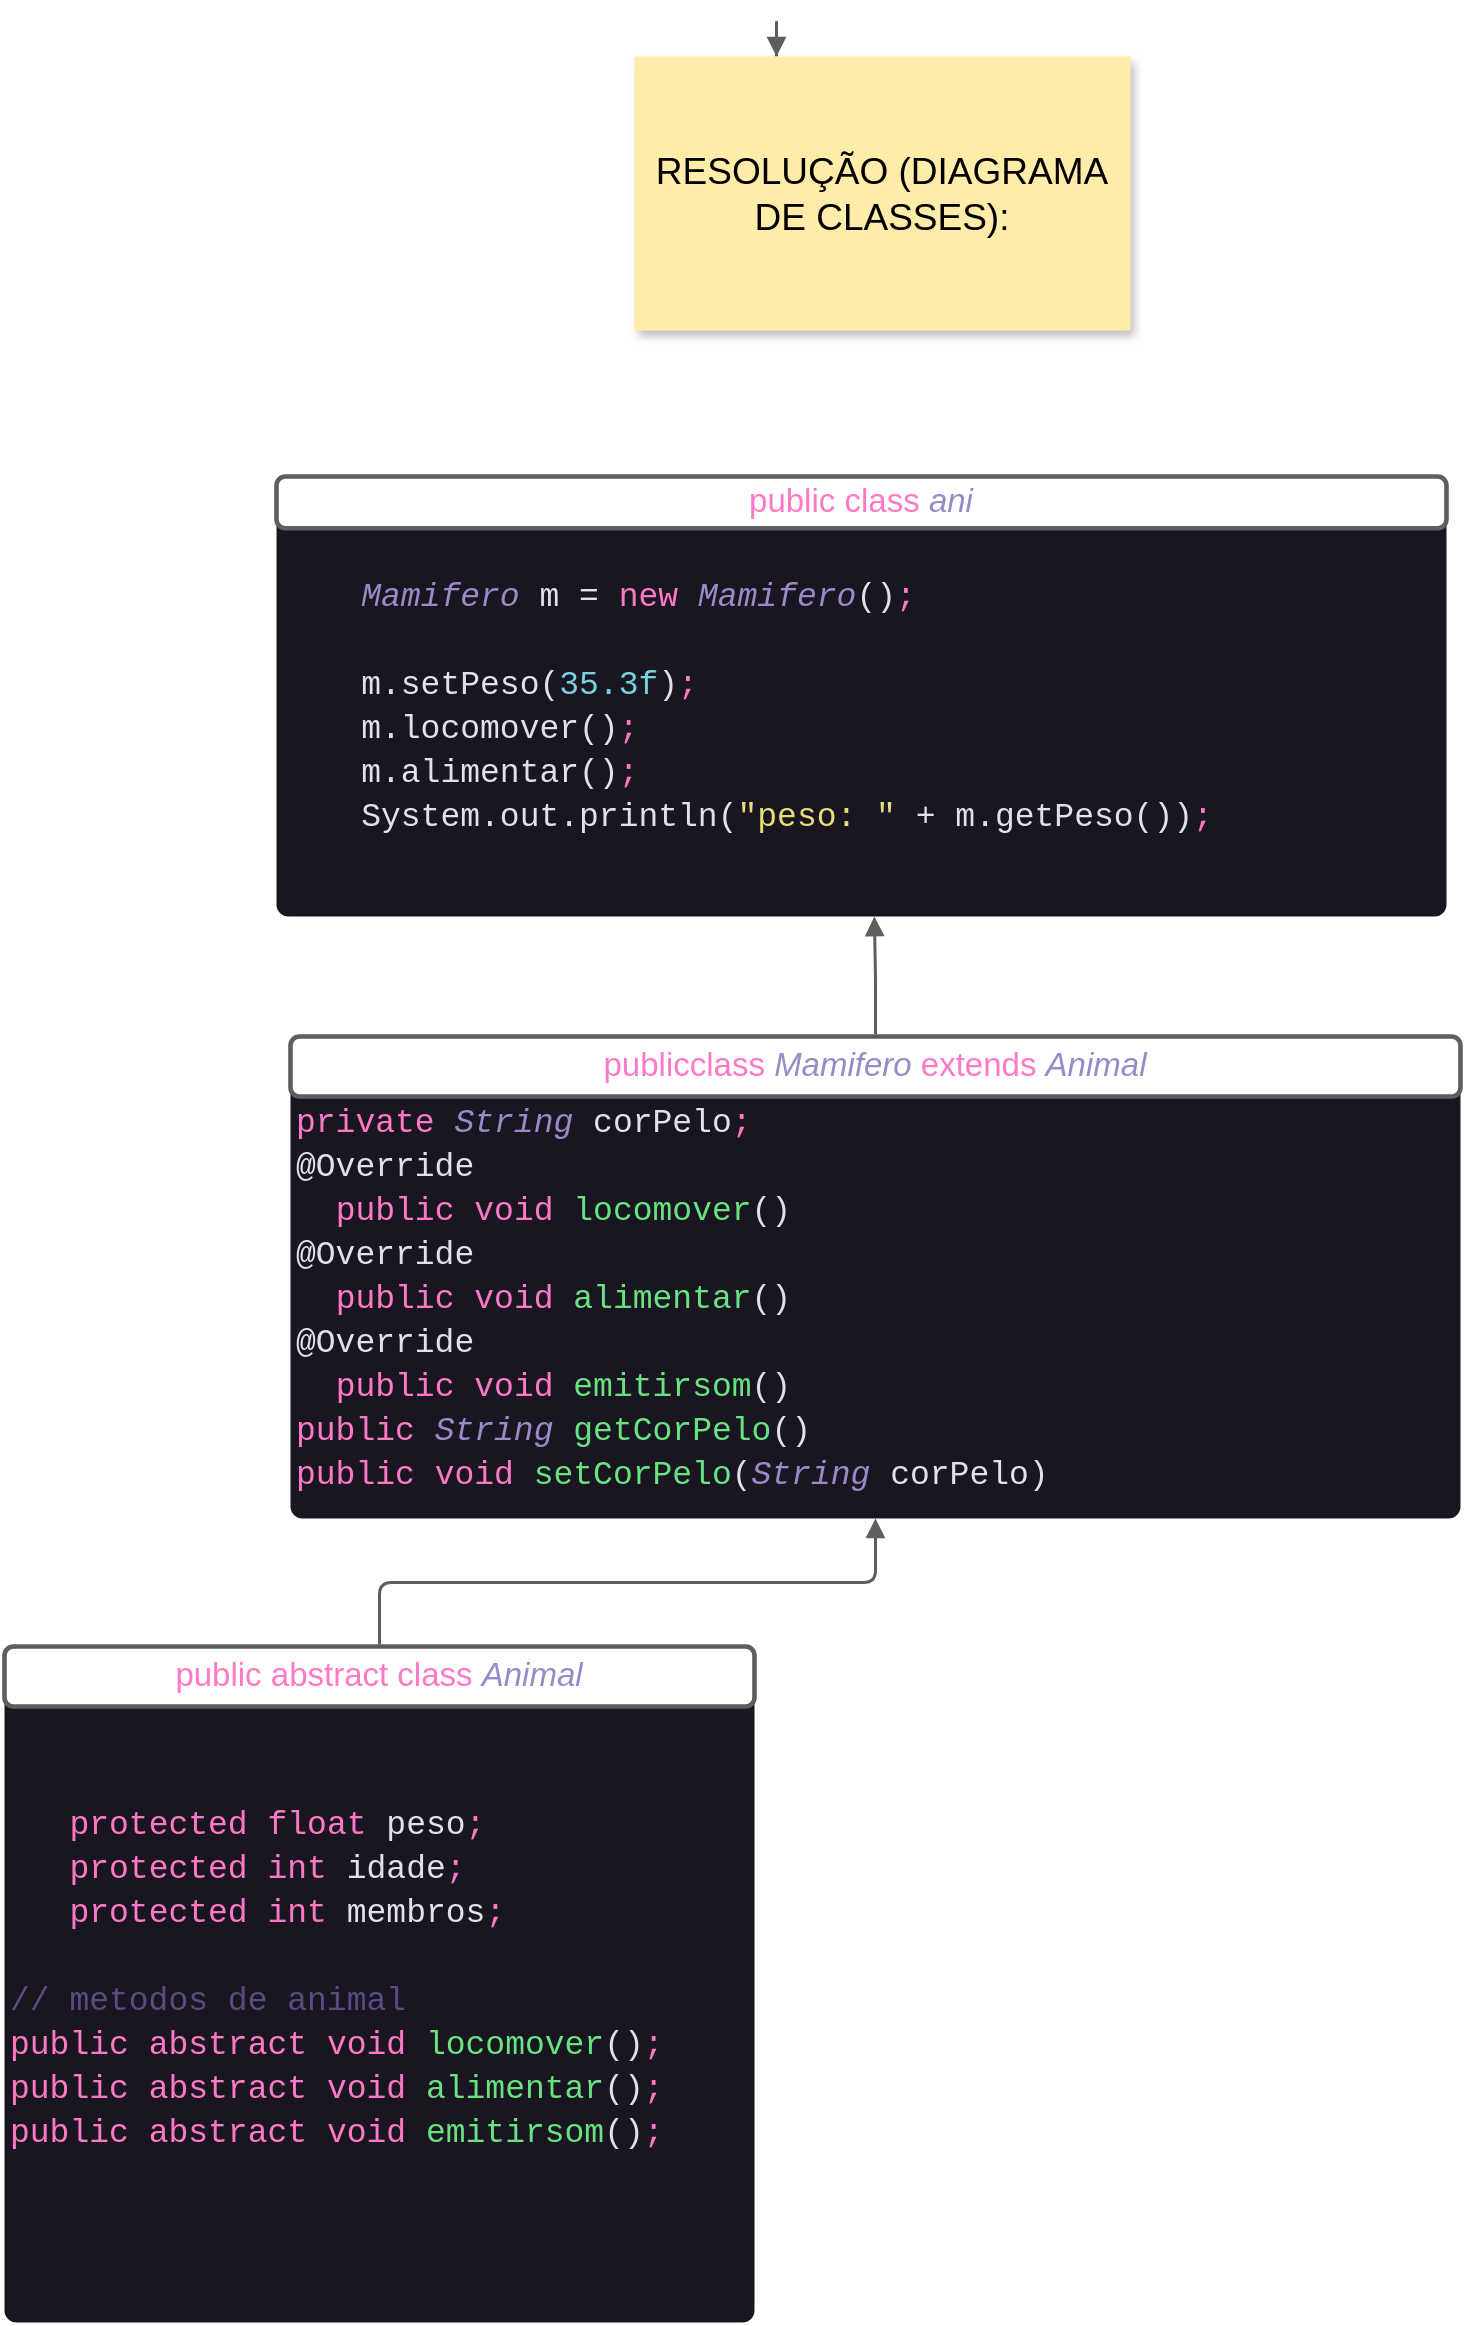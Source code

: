 <mxfile version="15.7.3" type="github">
  <diagram id="S6Xp7P4mLaGpEuK_jHzz" name="Page-1">
    <mxGraphModel dx="1221" dy="644" grid="1" gridSize="10" guides="1" tooltips="1" connect="1" arrows="1" fold="1" page="1" pageScale="1" pageWidth="827" pageHeight="1169" math="0" shadow="0">
      <root>
        <mxCell id="0" />
        <mxCell id="1" parent="0" />
        <UserObject label="" lucidchartObjectId="6uSl6x.-jzbq" id="ir8znV33I6Ru14xV_uGy-1">
          <mxCell style="html=1;jettySize=18;whiteSpace=wrap;overflow=block;blockSpacing=1;fontSize=13;strokeColor=#5E5E5E;strokeWidth=1.5;rounded=1;arcSize=12;edgeStyle=orthogonalEdgeStyle;startArrow=none;;endArrow=block;endFill=1;;exitY=0;exitPerimeter=0;entryY=0;entryPerimeter=0;" edge="1" parent="1" source="ir8znV33I6Ru14xV_uGy-18" target="ir8znV33I6Ru14xV_uGy-18">
            <mxGeometry width="100" height="100" relative="1" as="geometry">
              <Array as="points">
                <mxPoint x="521" y="40" generated="1" />
                <mxPoint x="521" y="40" generated="1" />
              </Array>
            </mxGeometry>
          </mxCell>
        </UserObject>
        <mxCell id="ir8znV33I6Ru14xV_uGy-2" value="" style="group;dropTarget=0;" vertex="1" parent="1">
          <mxGeometry x="278" y="550" width="585" height="241" as="geometry" />
        </mxCell>
        <UserObject label="&lt;div style=&quot;display: flex ; justify-content: flex-start ; align-items: baseline ; font-size: 0px ; line-height: 1.25 ; margin-top: -2px&quot;&gt;&lt;span&gt;&lt;div style=&quot;color: rgb(225 , 225 , 230) ; background-color: rgb(25 , 22 , 34) ; font-family: &amp;#34;cascadia mono&amp;#34; , &amp;#34;consolas&amp;#34; , &amp;#34;courier new&amp;#34; , monospace ; font-size: 16.5px ; line-height: 22px&quot;&gt;&lt;div style=&quot;font-family: &amp;#34;cascadia mono&amp;#34; , &amp;#34;consolas&amp;#34; , &amp;#34;courier new&amp;#34; , monospace ; line-height: 22px&quot;&gt;&lt;div style=&quot;line-height: 22px&quot;&gt;&lt;div&gt;&lt;div style=&quot;line-height: 22px&quot;&gt;&lt;div&gt;&lt;div style=&quot;line-height: 22px&quot;&gt;&lt;div&gt;&lt;div style=&quot;line-height: 22px&quot;&gt;&lt;span style=&quot;color: #ff79c6&quot;&gt;private&lt;/span&gt; &lt;span style=&quot;color: #988bc7 ; font-style: italic&quot;&gt;String&lt;/span&gt; corPelo&lt;span style=&quot;color: #ff79c6&quot;&gt;;&lt;/span&gt;&lt;/div&gt;&lt;/div&gt;&lt;div&gt;@Override&lt;/div&gt;&lt;div&gt;&amp;nbsp; &lt;span style=&quot;color: #ff79c6&quot;&gt;public&lt;/span&gt; &lt;span style=&quot;color: #ff79c6&quot;&gt;void&lt;/span&gt; &lt;span style=&quot;color: #67e480&quot;&gt;locomover&lt;/span&gt;()&lt;/div&gt;&lt;/div&gt;&lt;/div&gt;&lt;div&gt;@Override&lt;/div&gt;&lt;div&gt;&amp;nbsp; &lt;span style=&quot;color: #ff79c6&quot;&gt;public&lt;/span&gt; &lt;span style=&quot;color: #ff79c6&quot;&gt;void&lt;/span&gt; &lt;span style=&quot;color: #67e480&quot;&gt;alimentar&lt;/span&gt;()&lt;/div&gt;&lt;/div&gt;&lt;/div&gt;&lt;div&gt;@Override&lt;/div&gt;&lt;div&gt;&amp;nbsp; &lt;span style=&quot;color: #ff79c6&quot;&gt;public&lt;/span&gt; &lt;span style=&quot;color: #ff79c6&quot;&gt;void&lt;/span&gt; &lt;span style=&quot;color: #67e480&quot;&gt;emitirsom&lt;/span&gt;()&lt;/div&gt;&lt;/div&gt;&lt;/div&gt;&lt;div style=&quot;font-family: &amp;#34;cascadia mono&amp;#34; , &amp;#34;consolas&amp;#34; , &amp;#34;courier new&amp;#34; , monospace ; line-height: 22px&quot;&gt;&lt;span style=&quot;color: #ff79c6&quot;&gt;public&lt;/span&gt; &lt;span style=&quot;color: #988bc7 ; font-style: italic&quot;&gt;String&lt;/span&gt; &lt;span style=&quot;color: #67e480&quot;&gt;getCorPelo&lt;/span&gt;()&lt;/div&gt;&lt;/div&gt;&lt;div style=&quot;color: rgb(225 , 225 , 230) ; background-color: rgb(25 , 22 , 34) ; font-family: &amp;#34;cascadia mono&amp;#34; , &amp;#34;consolas&amp;#34; , &amp;#34;courier new&amp;#34; , monospace ; font-size: 16.5px ; line-height: 22px&quot;&gt;&lt;span style=&quot;color: #ff79c6&quot;&gt;public&lt;/span&gt; &lt;span style=&quot;color: #ff79c6&quot;&gt;void&lt;/span&gt; &lt;span style=&quot;color: #67e480&quot;&gt;setCorPelo&lt;/span&gt;(&lt;span style=&quot;color: #988bc7 ; font-style: italic&quot;&gt;String&lt;/span&gt; corPelo)&lt;/div&gt;&lt;/span&gt;&lt;/div&gt;" lucidchartObjectId="TqZ6~~qpHvjc" id="ir8znV33I6Ru14xV_uGy-3">
          <mxCell style="html=1;overflow=block;blockSpacing=1;whiteSpace=wrap;;whiteSpace=wrap;fontSize=13;fontFamily=Helvetica;spacing=3.8;verticalAlign=middle;strokeOpacity=0;fillOpacity=100;rounded=1;absoluteArcSize=1;arcSize=12;fillColor=#191621;strokeWidth=1.5;align=left;" vertex="1" parent="ir8znV33I6Ru14xV_uGy-2">
            <mxGeometry y="22" width="585" height="219" as="geometry" />
          </mxCell>
        </UserObject>
        <UserObject label="&lt;div style=&quot;display: flex ; justify-content: center ; text-align: center ; align-items: baseline ; line-height: 1.25 ; margin-top: -2px&quot;&gt;&lt;span style=&quot;font-size: 16.5px ; color: rgb(255 , 121 , 198)&quot;&gt;public&lt;/span&gt;&lt;span style=&quot;font-size: 16.5px ; color: rgb(225 , 225 , 230)&quot;&gt; &lt;/span&gt;&lt;span style=&quot;font-size: 16.5px ; color: rgb(255 , 121 , 198)&quot;&gt;class&lt;/span&gt;&lt;span style=&quot;font-size: 16.5px ; color: rgb(225 , 225 , 230)&quot;&gt;&amp;nbsp;&lt;/span&gt;&lt;span&gt;&lt;span style=&quot;font-size: 16.5px&quot;&gt;&lt;i style=&quot;color: rgb(152 , 139 , 199)&quot;&gt;Mamifero &lt;/i&gt;&lt;font color=&quot;#ff79c6&quot;&gt;extends&amp;nbsp;&lt;/font&gt;&lt;/span&gt;&lt;i style=&quot;font-size: 16.5px ; color: rgb(152 , 139 , 199)&quot;&gt;Animal&lt;/i&gt;&lt;/span&gt;&lt;/div&gt;" lucidchartObjectId=".FTl3qEEFbgZ" id="ir8znV33I6Ru14xV_uGy-4">
          <mxCell style="html=1;overflow=block;blockSpacing=1;whiteSpace=wrap;;whiteSpace=wrap;fontSize=13;spacing=3.8;strokeColor=#5e5e5e;strokeOpacity=100;rounded=1;absoluteArcSize=1;arcSize=9;strokeWidth=2.3;" vertex="1" parent="ir8znV33I6Ru14xV_uGy-2">
            <mxGeometry width="585" height="30" as="geometry" />
          </mxCell>
        </UserObject>
        <mxCell id="ir8znV33I6Ru14xV_uGy-5" value="" style="group;dropTarget=0;" vertex="1" parent="1">
          <mxGeometry x="271" y="270" width="585" height="220" as="geometry" />
        </mxCell>
        <UserObject label="&lt;div style=&quot;display: flex ; justify-content: flex-start ; align-items: baseline ; font-size: 0px ; line-height: 1.25 ; margin-top: -2px&quot;&gt;&lt;span&gt;&lt;div style=&quot;color: rgb(225 , 225 , 230) ; background-color: rgb(25 , 22 , 34) ; font-family: &amp;#34;cascadia mono&amp;#34; , &amp;#34;consolas&amp;#34; , &amp;#34;courier new&amp;#34; , monospace ; font-size: 16.5px ; line-height: 22px&quot;&gt;&lt;div&gt;&amp;nbsp; &amp;nbsp; &lt;span style=&quot;color: #988bc7 ; font-style: italic&quot;&gt;Mamifero&lt;/span&gt; m = &lt;span style=&quot;color: #ff79c6&quot;&gt;new&lt;/span&gt; &lt;span style=&quot;color: #988bc7 ; font-style: italic&quot;&gt;Mamifero&lt;/span&gt;()&lt;span style=&quot;color: #ff79c6&quot;&gt;;&lt;/span&gt;&lt;/div&gt;&lt;br&gt;&lt;div&gt;&amp;nbsp; &amp;nbsp; m.setPeso(&lt;span style=&quot;color: #78d1e1&quot;&gt;35.3f&lt;/span&gt;)&lt;span style=&quot;color: #ff79c6&quot;&gt;;&lt;/span&gt;&lt;/div&gt;&lt;div&gt;&amp;nbsp; &amp;nbsp; m.locomover()&lt;span style=&quot;color: #ff79c6&quot;&gt;;&lt;/span&gt;&lt;/div&gt;&lt;div&gt;&amp;nbsp; &amp;nbsp; m.alimentar()&lt;span style=&quot;color: #ff79c6&quot;&gt;;&lt;/span&gt;&lt;/div&gt;&lt;div&gt;&amp;nbsp; &amp;nbsp; System.out.println(&lt;span style=&quot;color: #e7de79&quot;&gt;&quot;peso: &quot;&lt;/span&gt; + m.getPeso())&lt;span style=&quot;color: #ff79c6&quot;&gt;;&lt;/span&gt;&lt;/div&gt;&lt;/div&gt;&lt;/span&gt;&lt;/div&gt;" lucidchartObjectId="TqZ6Tsh59g5n" id="ir8znV33I6Ru14xV_uGy-6">
          <mxCell style="html=1;overflow=block;blockSpacing=1;whiteSpace=wrap;;whiteSpace=wrap;fontSize=13;fontFamily=Helvetica;spacing=3.8;verticalAlign=middle;strokeOpacity=0;fillOpacity=100;rounded=1;absoluteArcSize=1;arcSize=12;fillColor=#191621;strokeWidth=1.5;align=left;" vertex="1" parent="ir8znV33I6Ru14xV_uGy-5">
            <mxGeometry y="12.941" width="585" height="207.059" as="geometry" />
          </mxCell>
        </UserObject>
        <UserObject label="&lt;div style=&quot;display: flex ; justify-content: center ; text-align: center ; align-items: baseline ; font-size: 0 ; line-height: 1.25 ; margin-top: -2px&quot;&gt;&lt;span&gt;&lt;span style=&quot;font-size: 16.5px ; color: #ff79c6&quot;&gt;public&lt;/span&gt;&lt;span style=&quot;font-size: 16.5px ; color: #e1e1e6&quot;&gt; &lt;/span&gt;&lt;span style=&quot;font-size: 16.5px ; color: #ff79c6&quot;&gt;class&lt;/span&gt;&lt;span style=&quot;font-size: 16.5px ; color: #e1e1e6&quot;&gt;&amp;nbsp;&lt;/span&gt;&lt;span style=&quot;font-size: 16.5px&quot;&gt;&lt;font color=&quot;#988bc7&quot;&gt;&lt;i&gt;ani&lt;/i&gt;&lt;/font&gt;&lt;/span&gt;&lt;/span&gt;&lt;/div&gt;" lucidchartObjectId="aETlxaeVG_TZ" id="ir8znV33I6Ru14xV_uGy-7">
          <mxCell style="html=1;overflow=block;blockSpacing=1;whiteSpace=wrap;;whiteSpace=wrap;fontSize=13;spacing=3.8;strokeColor=#5e5e5e;strokeOpacity=100;rounded=1;absoluteArcSize=1;arcSize=9;strokeWidth=2.3;" vertex="1" parent="ir8znV33I6Ru14xV_uGy-5">
            <mxGeometry width="585" height="25.882" as="geometry" />
          </mxCell>
        </UserObject>
        <mxCell id="ir8znV33I6Ru14xV_uGy-8" value="" style="group;dropTarget=0;" vertex="1" parent="1">
          <mxGeometry x="135" y="855" width="375" height="338" as="geometry" />
        </mxCell>
        <UserObject label="&lt;div style=&quot;color: rgb(225 , 225 , 230) ; background-color: rgb(25 , 22 , 34) ; font-family: &amp;#34;cascadia mono&amp;#34; , &amp;#34;consolas&amp;#34; , &amp;#34;courier new&amp;#34; , monospace ; font-size: 16.5px ; line-height: 22px&quot;&gt;&lt;div style=&quot;line-height: 22px&quot;&gt;&lt;div style=&quot;line-height: 22px&quot;&gt;&lt;span style=&quot;color: #ff79c6&quot;&gt;&lt;span&gt;	&lt;/span&gt;&lt;br&gt;&lt;/span&gt;&lt;/div&gt;&lt;div style=&quot;font-family: &amp;#34;cascadia mono&amp;#34; , &amp;#34;consolas&amp;#34; , &amp;#34;courier new&amp;#34; , monospace ; line-height: 22px&quot;&gt;&lt;div&gt;&amp;nbsp; &amp;nbsp;&lt;span style=&quot;color: #ff79c6&quot;&gt;protected&lt;/span&gt; &lt;span style=&quot;color: #ff79c6&quot;&gt;float&lt;/span&gt; peso&lt;span style=&quot;color: #ff79c6&quot;&gt;;&lt;/span&gt;&lt;/div&gt;&lt;div&gt;&amp;nbsp; &amp;nbsp;&lt;span style=&quot;color: #ff79c6&quot;&gt;protected&lt;/span&gt; &lt;span style=&quot;color: #ff79c6&quot;&gt;int&lt;/span&gt; idade&lt;span style=&quot;color: #ff79c6&quot;&gt;;&lt;/span&gt;&lt;/div&gt;&lt;/div&gt;&lt;div style=&quot;line-height: 22px&quot;&gt;&lt;span style=&quot;font-family: &amp;#34;cascadia mono&amp;#34; , &amp;#34;consolas&amp;#34; , &amp;#34;courier new&amp;#34; , monospace&quot;&gt;&amp;nbsp; &amp;nbsp;&lt;/span&gt;&lt;span style=&quot;font-family: &amp;#34;cascadia mono&amp;#34; , &amp;#34;consolas&amp;#34; , &amp;#34;courier new&amp;#34; , monospace ; color: rgb(255 , 121 , 198)&quot;&gt;protected&lt;/span&gt;&lt;span style=&quot;font-family: &amp;#34;cascadia mono&amp;#34; , &amp;#34;consolas&amp;#34; , &amp;#34;courier new&amp;#34; , monospace&quot;&gt; &lt;/span&gt;&lt;span style=&quot;font-family: &amp;#34;cascadia mono&amp;#34; , &amp;#34;consolas&amp;#34; , &amp;#34;courier new&amp;#34; , monospace ; color: rgb(255 , 121 , 198)&quot;&gt;int&lt;/span&gt;&lt;span style=&quot;font-family: &amp;#34;cascadia mono&amp;#34; , &amp;#34;consolas&amp;#34; , &amp;#34;courier new&amp;#34; , monospace&quot;&gt; membros&lt;/span&gt;&lt;span style=&quot;font-family: &amp;#34;cascadia mono&amp;#34; , &amp;#34;consolas&amp;#34; , &amp;#34;courier new&amp;#34; , monospace ; color: rgb(255 , 121 , 198)&quot;&gt;;&lt;/span&gt;&lt;/div&gt;&lt;div style=&quot;line-height: 22px&quot;&gt;&lt;span style=&quot;font-family: &amp;#34;cascadia mono&amp;#34; , &amp;#34;consolas&amp;#34; , &amp;#34;courier new&amp;#34; , monospace ; color: rgb(255 , 121 , 198)&quot;&gt;&lt;br&gt;&lt;/span&gt;&lt;/div&gt;&lt;div style=&quot;line-height: 22px&quot;&gt;&lt;div style=&quot;font-family: &amp;#34;cascadia mono&amp;#34; , &amp;#34;consolas&amp;#34; , &amp;#34;courier new&amp;#34; , monospace ; line-height: 22px&quot;&gt;&lt;span style=&quot;color: #5a4b81&quot;&gt;// metodos de animal&lt;/span&gt;&lt;/div&gt;&lt;/div&gt;&lt;div style=&quot;line-height: 22px&quot;&gt;&lt;span style=&quot;color: #ff79c6&quot;&gt;public&lt;/span&gt; &lt;span style=&quot;color: #ff79c6&quot;&gt;abstract&lt;/span&gt; &lt;span style=&quot;color: #ff79c6&quot;&gt;void&lt;/span&gt; &lt;span style=&quot;color: #67e480&quot;&gt;locomover&lt;/span&gt;()&lt;span style=&quot;color: #ff79c6&quot;&gt;;&lt;/span&gt;&lt;/div&gt;&lt;/div&gt;&lt;div style=&quot;line-height: 22px&quot;&gt;&lt;span style=&quot;color: #ff79c6&quot;&gt;public&lt;/span&gt; &lt;span style=&quot;color: #ff79c6&quot;&gt;abstract&lt;/span&gt; &lt;span style=&quot;color: #ff79c6&quot;&gt;void&lt;/span&gt; &lt;span style=&quot;color: #67e480&quot;&gt;alimentar&lt;/span&gt;()&lt;span style=&quot;color: #ff79c6&quot;&gt;;&lt;/span&gt;&lt;/div&gt;&lt;/div&gt;&lt;div style=&quot;color: rgb(225 , 225 , 230) ; background-color: rgb(25 , 22 , 34) ; font-family: &amp;#34;cascadia mono&amp;#34; , &amp;#34;consolas&amp;#34; , &amp;#34;courier new&amp;#34; , monospace ; font-size: 16.5px ; line-height: 22px&quot;&gt;&lt;span style=&quot;color: #ff79c6&quot;&gt;public&lt;/span&gt; &lt;span style=&quot;color: #ff79c6&quot;&gt;abstract&lt;/span&gt; &lt;span style=&quot;color: #ff79c6&quot;&gt;void&lt;/span&gt; &lt;span style=&quot;color: #67e480&quot;&gt;emitirsom&lt;/span&gt;()&lt;span style=&quot;color: #ff79c6&quot;&gt;;&lt;/span&gt;&lt;/div&gt;&lt;div style=&quot;color: rgb(225 , 225 , 230) ; background-color: rgb(25 , 22 , 34) ; font-family: &amp;#34;cascadia mono&amp;#34; , &amp;#34;consolas&amp;#34; , &amp;#34;courier new&amp;#34; , monospace ; font-size: 16.5px ; line-height: 22px&quot;&gt;&lt;span style=&quot;color: rgb(255 , 121 , 198)&quot;&gt;&lt;br&gt;&lt;/span&gt;&lt;/div&gt;&lt;div style=&quot;color: rgb(225 , 225 , 230) ; background-color: rgb(25 , 22 , 34) ; font-family: &amp;#34;cascadia mono&amp;#34; , &amp;#34;consolas&amp;#34; , &amp;#34;courier new&amp;#34; , monospace ; font-size: 16.5px ; line-height: 22px&quot;&gt;&lt;br&gt;&lt;/div&gt;" lucidchartObjectId="GLTlFRv3yNjL" id="ir8znV33I6Ru14xV_uGy-9">
          <mxCell style="html=1;overflow=block;blockSpacing=1;whiteSpace=wrap;;whiteSpace=wrap;fontSize=13;fontFamily=Helvetica;spacing=3.8;verticalAlign=middle;strokeOpacity=0;fillOpacity=100;rounded=1;absoluteArcSize=1;arcSize=12;fillColor=#191621;strokeWidth=1.5;align=left;" vertex="1" parent="ir8znV33I6Ru14xV_uGy-8">
            <mxGeometry y="15" width="375" height="323" as="geometry" />
          </mxCell>
        </UserObject>
        <UserObject label="&lt;div style=&quot;display: flex ; justify-content: center ; text-align: center ; align-items: baseline ; line-height: 1.25 ; margin-top: -2px&quot;&gt;&lt;span style=&quot;font-size: 16.5px ; color: rgb(255 , 121 , 198)&quot;&gt;public&amp;nbsp;&lt;/span&gt;&lt;span&gt;&lt;font color=&quot;#ff79c6&quot;&gt;&lt;span style=&quot;font-size: 16.5px&quot;&gt;abstract&amp;nbsp;&lt;/span&gt;&lt;/font&gt;&lt;span style=&quot;color: rgb(255 , 121 , 198) ; font-size: 16.5px&quot;&gt;class&lt;/span&gt;&lt;/span&gt;&lt;span style=&quot;font-size: 16.5px ; color: rgb(225 , 225 , 230)&quot;&gt; &lt;/span&gt;&lt;span style=&quot;font-size: 16.5px ; color: rgb(152 , 139 , 199) ; font-style: italic&quot;&gt;&amp;nbsp;Animal&lt;/span&gt;&lt;/div&gt;" lucidchartObjectId="GLTlQl97uB0F" id="ir8znV33I6Ru14xV_uGy-10">
          <mxCell style="html=1;overflow=block;blockSpacing=1;whiteSpace=wrap;;whiteSpace=wrap;fontSize=13;spacing=3.8;strokeColor=#5e5e5e;strokeOpacity=100;rounded=1;absoluteArcSize=1;arcSize=9;strokeWidth=2.3;" vertex="1" parent="ir8znV33I6Ru14xV_uGy-8">
            <mxGeometry width="375" height="30" as="geometry" />
          </mxCell>
        </UserObject>
        <UserObject label="" lucidchartObjectId="GWvmRG6NlPOM" id="ir8znV33I6Ru14xV_uGy-16">
          <mxCell style="html=1;jettySize=18;whiteSpace=wrap;overflow=block;blockSpacing=1;fontSize=13;strokeColor=#5E5E5E;strokeWidth=1.5;rounded=1;arcSize=12;edgeStyle=orthogonalEdgeStyle;startArrow=none;;endArrow=block;endFill=1;;exitX=0.5;exitY=-0.037;exitPerimeter=0;entryX=0.5;entryY=1;entryPerimeter=0;" edge="1" parent="1" source="ir8znV33I6Ru14xV_uGy-10" target="ir8znV33I6Ru14xV_uGy-3">
            <mxGeometry width="100" height="100" relative="1" as="geometry">
              <Array as="points" />
            </mxGeometry>
          </mxCell>
        </UserObject>
        <UserObject label="" lucidchartObjectId="SWvmJ2chjy-5" id="ir8znV33I6Ru14xV_uGy-17">
          <mxCell style="html=1;jettySize=18;whiteSpace=wrap;overflow=block;blockSpacing=1;fontSize=13;strokeColor=#5E5E5E;strokeWidth=1.5;rounded=1;arcSize=12;edgeStyle=orthogonalEdgeStyle;startArrow=none;;endArrow=block;endFill=1;;exitX=0.5;exitY=-0.038;exitPerimeter=0;entryX=0.511;entryY=1;entryPerimeter=0;" edge="1" parent="1" source="ir8znV33I6Ru14xV_uGy-4" target="ir8znV33I6Ru14xV_uGy-6">
            <mxGeometry width="100" height="100" relative="1" as="geometry">
              <Array as="points" />
            </mxGeometry>
          </mxCell>
        </UserObject>
        <UserObject label="RESOLUÇÃO (DIAGRAMA DE CLASSES):" lucidchartObjectId="RtSlxXosGkov" id="ir8znV33I6Ru14xV_uGy-18">
          <mxCell style="html=1;overflow=block;blockSpacing=1;whiteSpace=wrap;shadow=1;whiteSpace=wrap;fontSize=18.5;spacing=3.8;strokeColor=none;fillColor=#FFECA9;strokeWidth=0;" vertex="1" parent="1">
            <mxGeometry x="450" y="60" width="248" height="137" as="geometry" />
          </mxCell>
        </UserObject>
      </root>
    </mxGraphModel>
  </diagram>
</mxfile>

